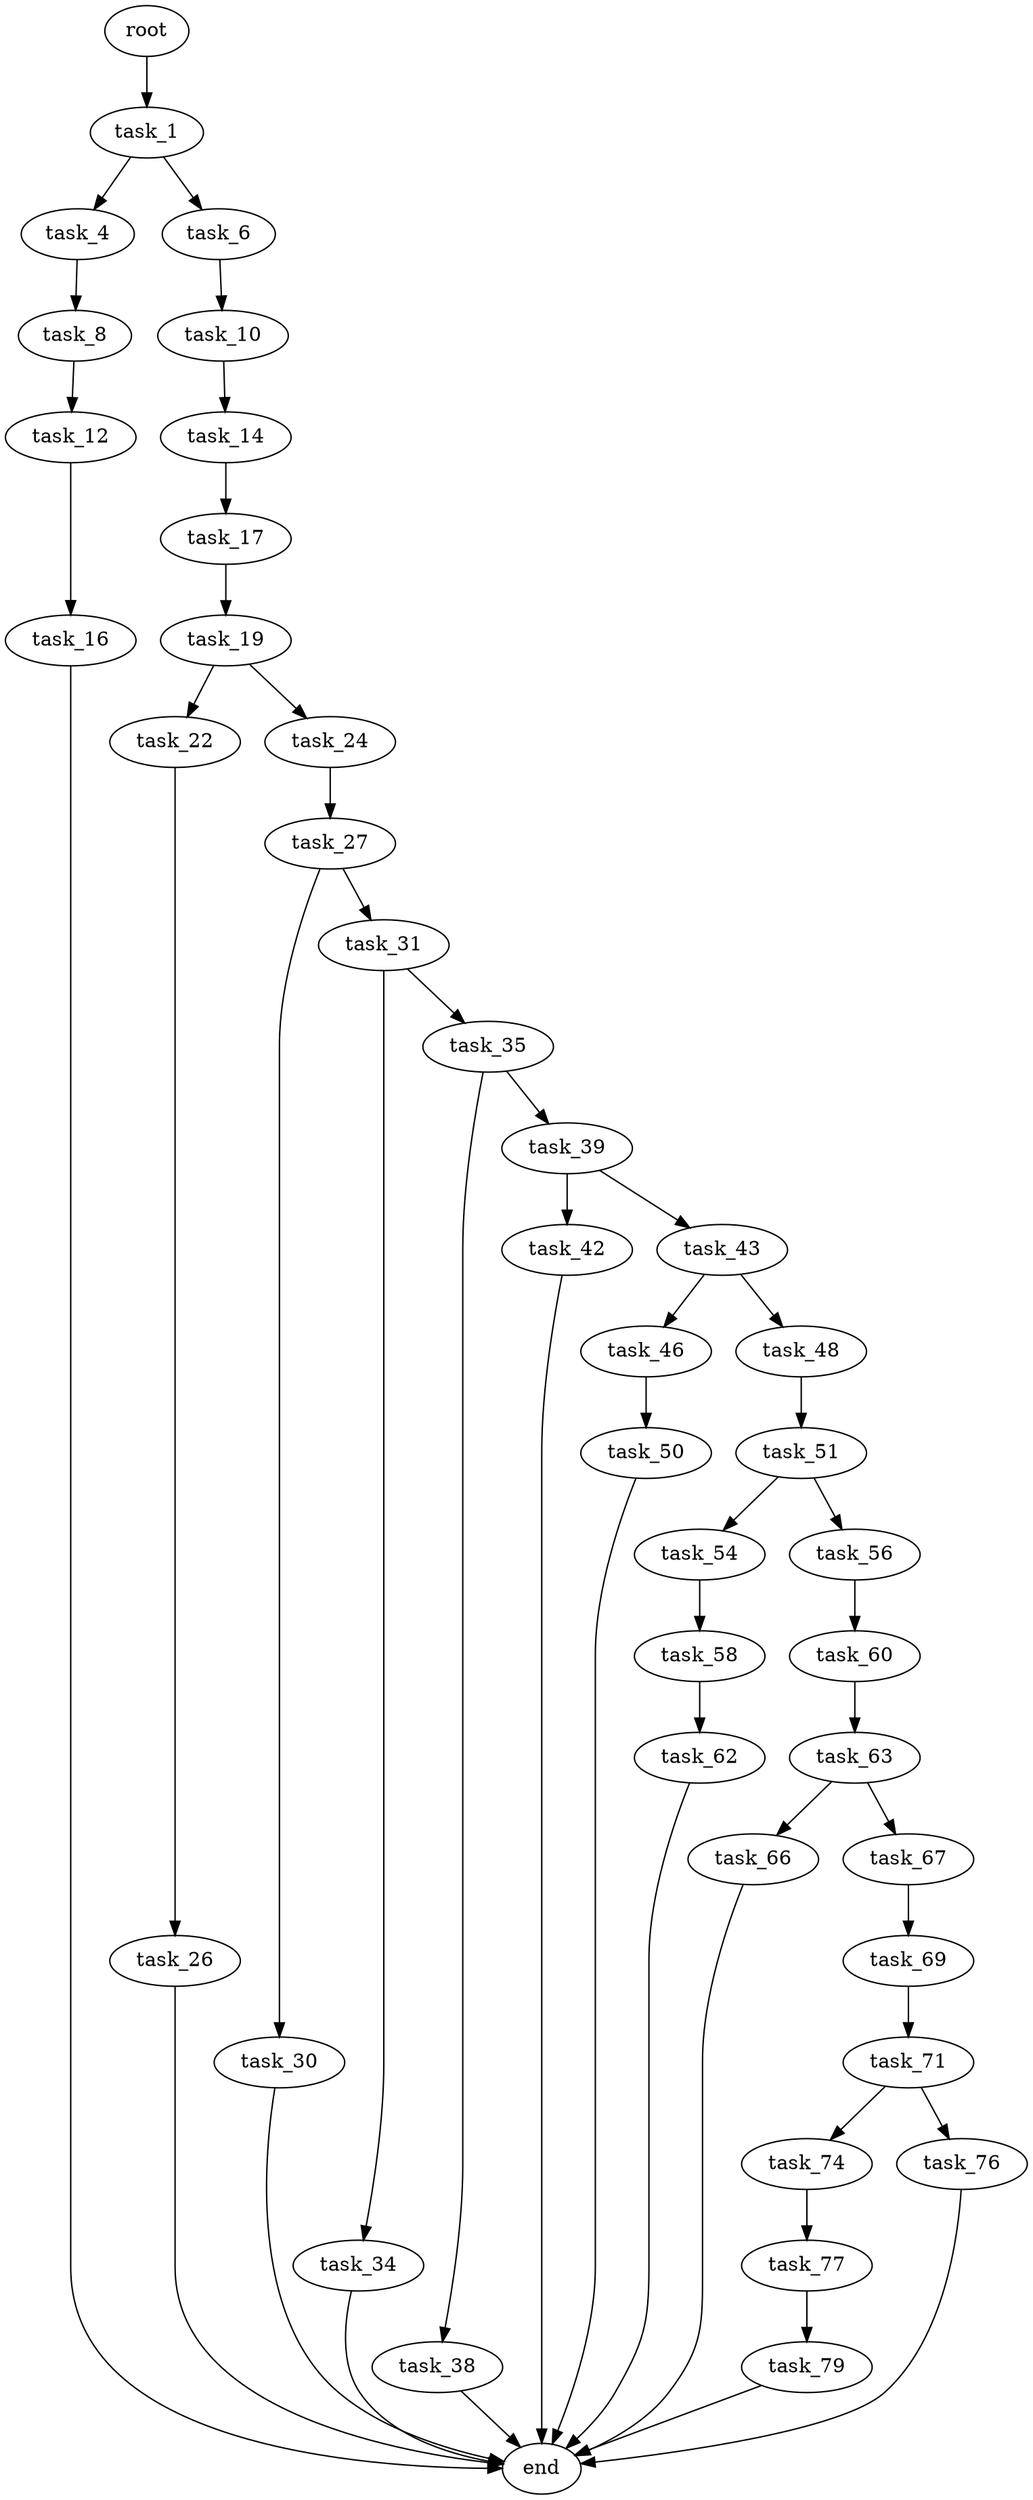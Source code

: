 digraph G {
  root [size="0.000000"];
  task_1 [size="38011166937.000000"];
  task_4 [size="1268755230333.000000"];
  task_6 [size="975609361317.000000"];
  task_8 [size="368293445632.000000"];
  task_10 [size="863322060068.000000"];
  task_12 [size="5122290629.000000"];
  task_14 [size="28991029248.000000"];
  task_16 [size="336485786500.000000"];
  task_17 [size="8589934592.000000"];
  end [size="0.000000"];
  task_19 [size="1376263445.000000"];
  task_22 [size="26630716734.000000"];
  task_24 [size="89178437273.000000"];
  task_26 [size="368293445632.000000"];
  task_27 [size="44786940974.000000"];
  task_30 [size="549755813888.000000"];
  task_31 [size="3206774289.000000"];
  task_34 [size="3556760195.000000"];
  task_35 [size="68719476736.000000"];
  task_38 [size="782757789696.000000"];
  task_39 [size="165456372084.000000"];
  task_42 [size="34645139515.000000"];
  task_43 [size="676691922192.000000"];
  task_46 [size="370748824829.000000"];
  task_48 [size="8589934592.000000"];
  task_50 [size="10764829011.000000"];
  task_51 [size="1992104811.000000"];
  task_54 [size="368293445632.000000"];
  task_56 [size="8589934592.000000"];
  task_58 [size="782757789696.000000"];
  task_60 [size="19996333844.000000"];
  task_62 [size="19543435013.000000"];
  task_63 [size="5581809109.000000"];
  task_66 [size="549755813888.000000"];
  task_67 [size="134217728000.000000"];
  task_69 [size="27405270578.000000"];
  task_71 [size="231928233984.000000"];
  task_74 [size="10170715506.000000"];
  task_76 [size="6097332671.000000"];
  task_77 [size="339747469000.000000"];
  task_79 [size="2784991490.000000"];

  root -> task_1 [size="1.000000"];
  task_1 -> task_4 [size="75497472.000000"];
  task_1 -> task_6 [size="75497472.000000"];
  task_4 -> task_8 [size="838860800.000000"];
  task_6 -> task_10 [size="838860800.000000"];
  task_8 -> task_12 [size="411041792.000000"];
  task_10 -> task_14 [size="536870912.000000"];
  task_12 -> task_16 [size="209715200.000000"];
  task_14 -> task_17 [size="75497472.000000"];
  task_16 -> end [size="1.000000"];
  task_17 -> task_19 [size="33554432.000000"];
  task_19 -> task_22 [size="33554432.000000"];
  task_19 -> task_24 [size="33554432.000000"];
  task_22 -> task_26 [size="33554432.000000"];
  task_24 -> task_27 [size="75497472.000000"];
  task_26 -> end [size="1.000000"];
  task_27 -> task_30 [size="33554432.000000"];
  task_27 -> task_31 [size="33554432.000000"];
  task_30 -> end [size="1.000000"];
  task_31 -> task_34 [size="209715200.000000"];
  task_31 -> task_35 [size="209715200.000000"];
  task_34 -> end [size="1.000000"];
  task_35 -> task_38 [size="134217728.000000"];
  task_35 -> task_39 [size="134217728.000000"];
  task_38 -> end [size="1.000000"];
  task_39 -> task_42 [size="134217728.000000"];
  task_39 -> task_43 [size="134217728.000000"];
  task_42 -> end [size="1.000000"];
  task_43 -> task_46 [size="536870912.000000"];
  task_43 -> task_48 [size="536870912.000000"];
  task_46 -> task_50 [size="301989888.000000"];
  task_48 -> task_51 [size="33554432.000000"];
  task_50 -> end [size="1.000000"];
  task_51 -> task_54 [size="33554432.000000"];
  task_51 -> task_56 [size="33554432.000000"];
  task_54 -> task_58 [size="411041792.000000"];
  task_56 -> task_60 [size="33554432.000000"];
  task_58 -> task_62 [size="679477248.000000"];
  task_60 -> task_63 [size="536870912.000000"];
  task_62 -> end [size="1.000000"];
  task_63 -> task_66 [size="679477248.000000"];
  task_63 -> task_67 [size="679477248.000000"];
  task_66 -> end [size="1.000000"];
  task_67 -> task_69 [size="209715200.000000"];
  task_69 -> task_71 [size="838860800.000000"];
  task_71 -> task_74 [size="301989888.000000"];
  task_71 -> task_76 [size="301989888.000000"];
  task_74 -> task_77 [size="679477248.000000"];
  task_76 -> end [size="1.000000"];
  task_77 -> task_79 [size="411041792.000000"];
  task_79 -> end [size="1.000000"];
}
